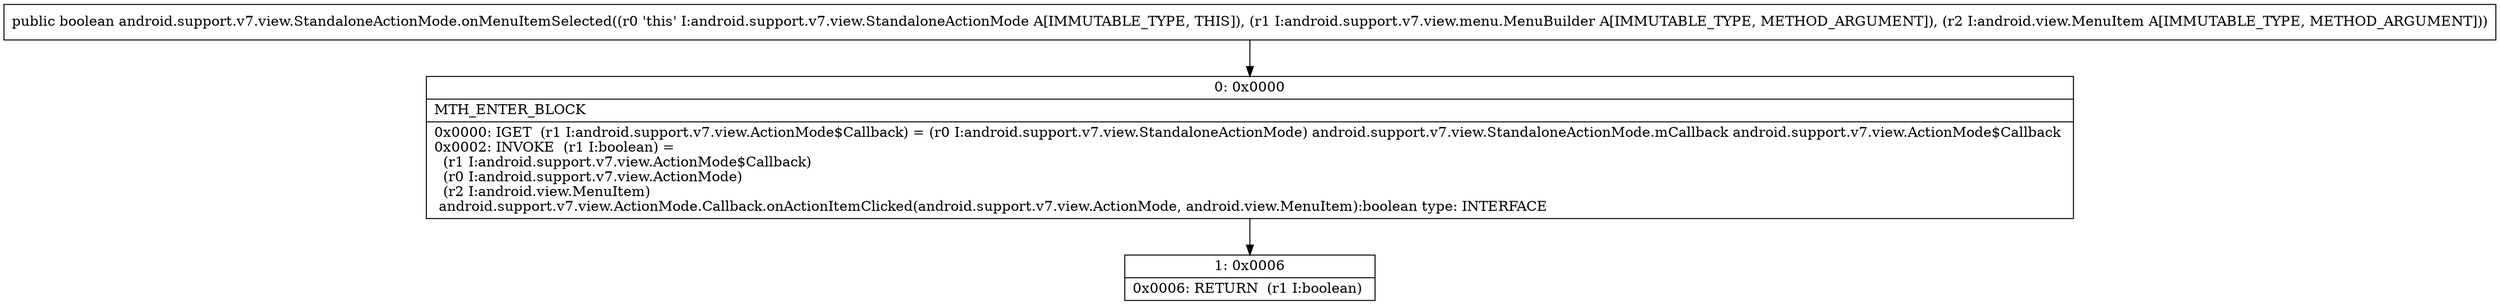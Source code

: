 digraph "CFG forandroid.support.v7.view.StandaloneActionMode.onMenuItemSelected(Landroid\/support\/v7\/view\/menu\/MenuBuilder;Landroid\/view\/MenuItem;)Z" {
Node_0 [shape=record,label="{0\:\ 0x0000|MTH_ENTER_BLOCK\l|0x0000: IGET  (r1 I:android.support.v7.view.ActionMode$Callback) = (r0 I:android.support.v7.view.StandaloneActionMode) android.support.v7.view.StandaloneActionMode.mCallback android.support.v7.view.ActionMode$Callback \l0x0002: INVOKE  (r1 I:boolean) = \l  (r1 I:android.support.v7.view.ActionMode$Callback)\l  (r0 I:android.support.v7.view.ActionMode)\l  (r2 I:android.view.MenuItem)\l android.support.v7.view.ActionMode.Callback.onActionItemClicked(android.support.v7.view.ActionMode, android.view.MenuItem):boolean type: INTERFACE \l}"];
Node_1 [shape=record,label="{1\:\ 0x0006|0x0006: RETURN  (r1 I:boolean) \l}"];
MethodNode[shape=record,label="{public boolean android.support.v7.view.StandaloneActionMode.onMenuItemSelected((r0 'this' I:android.support.v7.view.StandaloneActionMode A[IMMUTABLE_TYPE, THIS]), (r1 I:android.support.v7.view.menu.MenuBuilder A[IMMUTABLE_TYPE, METHOD_ARGUMENT]), (r2 I:android.view.MenuItem A[IMMUTABLE_TYPE, METHOD_ARGUMENT])) }"];
MethodNode -> Node_0;
Node_0 -> Node_1;
}

